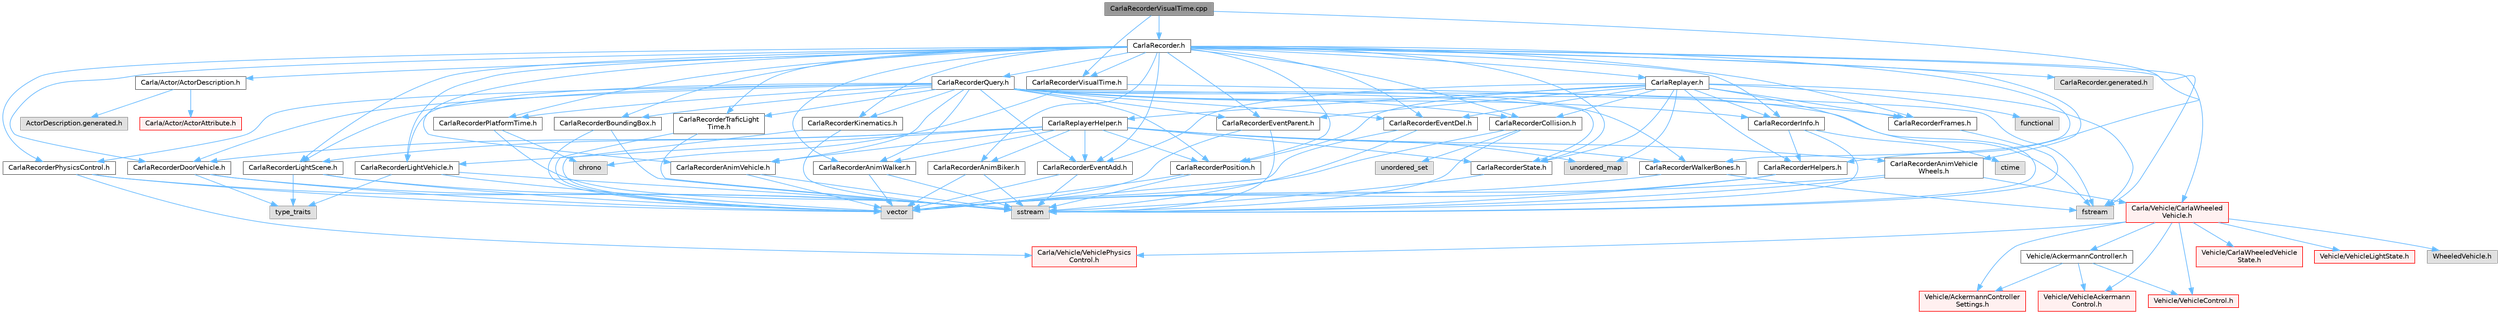 digraph "CarlaRecorderVisualTime.cpp"
{
 // INTERACTIVE_SVG=YES
 // LATEX_PDF_SIZE
  bgcolor="transparent";
  edge [fontname=Helvetica,fontsize=10,labelfontname=Helvetica,labelfontsize=10];
  node [fontname=Helvetica,fontsize=10,shape=box,height=0.2,width=0.4];
  Node1 [id="Node000001",label="CarlaRecorderVisualTime.cpp",height=0.2,width=0.4,color="gray40", fillcolor="grey60", style="filled", fontcolor="black",tooltip=" "];
  Node1 -> Node2 [id="edge1_Node000001_Node000002",color="steelblue1",style="solid",tooltip=" "];
  Node2 [id="Node000002",label="CarlaRecorderVisualTime.h",height=0.2,width=0.4,color="grey40", fillcolor="white", style="filled",URL="$d3/db8/CarlaRecorderVisualTime_8h.html",tooltip=" "];
  Node2 -> Node3 [id="edge2_Node000002_Node000003",color="steelblue1",style="solid",tooltip=" "];
  Node3 [id="Node000003",label="fstream",height=0.2,width=0.4,color="grey60", fillcolor="#E0E0E0", style="filled",tooltip=" "];
  Node2 -> Node4 [id="edge3_Node000002_Node000004",color="steelblue1",style="solid",tooltip=" "];
  Node4 [id="Node000004",label="chrono",height=0.2,width=0.4,color="grey60", fillcolor="#E0E0E0", style="filled",tooltip=" "];
  Node1 -> Node5 [id="edge4_Node000001_Node000005",color="steelblue1",style="solid",tooltip=" "];
  Node5 [id="Node000005",label="CarlaRecorder.h",height=0.2,width=0.4,color="grey40", fillcolor="white", style="filled",URL="$d9/d6a/CarlaRecorder_8h.html",tooltip=" "];
  Node5 -> Node3 [id="edge5_Node000005_Node000003",color="steelblue1",style="solid",tooltip=" "];
  Node5 -> Node6 [id="edge6_Node000005_Node000006",color="steelblue1",style="solid",tooltip=" "];
  Node6 [id="Node000006",label="Carla/Actor/ActorDescription.h",height=0.2,width=0.4,color="grey40", fillcolor="white", style="filled",URL="$d4/de6/Unreal_2CarlaUE4_2Plugins_2Carla_2Source_2Carla_2Actor_2ActorDescription_8h.html",tooltip=" "];
  Node6 -> Node7 [id="edge7_Node000006_Node000007",color="steelblue1",style="solid",tooltip=" "];
  Node7 [id="Node000007",label="Carla/Actor/ActorAttribute.h",height=0.2,width=0.4,color="red", fillcolor="#FFF0F0", style="filled",URL="$d6/d1a/Unreal_2CarlaUE4_2Plugins_2Carla_2Source_2Carla_2Actor_2ActorAttribute_8h.html",tooltip=" "];
  Node6 -> Node17 [id="edge8_Node000006_Node000017",color="steelblue1",style="solid",tooltip=" "];
  Node17 [id="Node000017",label="ActorDescription.generated.h",height=0.2,width=0.4,color="grey60", fillcolor="#E0E0E0", style="filled",tooltip=" "];
  Node5 -> Node18 [id="edge9_Node000005_Node000018",color="steelblue1",style="solid",tooltip=" "];
  Node18 [id="Node000018",label="CarlaRecorderTraficLight\lTime.h",height=0.2,width=0.4,color="grey40", fillcolor="white", style="filled",URL="$d0/de7/CarlaRecorderTraficLightTime_8h.html",tooltip=" "];
  Node18 -> Node19 [id="edge10_Node000018_Node000019",color="steelblue1",style="solid",tooltip=" "];
  Node19 [id="Node000019",label="sstream",height=0.2,width=0.4,color="grey60", fillcolor="#E0E0E0", style="filled",tooltip=" "];
  Node18 -> Node20 [id="edge11_Node000018_Node000020",color="steelblue1",style="solid",tooltip=" "];
  Node20 [id="Node000020",label="vector",height=0.2,width=0.4,color="grey60", fillcolor="#E0E0E0", style="filled",tooltip=" "];
  Node5 -> Node21 [id="edge12_Node000005_Node000021",color="steelblue1",style="solid",tooltip=" "];
  Node21 [id="Node000021",label="CarlaRecorderPhysicsControl.h",height=0.2,width=0.4,color="grey40", fillcolor="white", style="filled",URL="$d3/d34/CarlaRecorderPhysicsControl_8h.html",tooltip=" "];
  Node21 -> Node19 [id="edge13_Node000021_Node000019",color="steelblue1",style="solid",tooltip=" "];
  Node21 -> Node20 [id="edge14_Node000021_Node000020",color="steelblue1",style="solid",tooltip=" "];
  Node21 -> Node22 [id="edge15_Node000021_Node000022",color="steelblue1",style="solid",tooltip=" "];
  Node22 [id="Node000022",label="Carla/Vehicle/VehiclePhysics\lControl.h",height=0.2,width=0.4,color="red", fillcolor="#FFF0F0", style="filled",URL="$d3/d90/Unreal_2CarlaUE4_2Plugins_2Carla_2Source_2Carla_2Vehicle_2VehiclePhysicsControl_8h.html",tooltip=" "];
  Node5 -> Node26 [id="edge16_Node000005_Node000026",color="steelblue1",style="solid",tooltip=" "];
  Node26 [id="Node000026",label="CarlaRecorderPlatformTime.h",height=0.2,width=0.4,color="grey40", fillcolor="white", style="filled",URL="$d0/de8/CarlaRecorderPlatformTime_8h.html",tooltip=" "];
  Node26 -> Node19 [id="edge17_Node000026_Node000019",color="steelblue1",style="solid",tooltip=" "];
  Node26 -> Node4 [id="edge18_Node000026_Node000004",color="steelblue1",style="solid",tooltip=" "];
  Node5 -> Node27 [id="edge19_Node000005_Node000027",color="steelblue1",style="solid",tooltip=" "];
  Node27 [id="Node000027",label="CarlaRecorderBoundingBox.h",height=0.2,width=0.4,color="grey40", fillcolor="white", style="filled",URL="$d1/deb/CarlaRecorderBoundingBox_8h.html",tooltip=" "];
  Node27 -> Node19 [id="edge20_Node000027_Node000019",color="steelblue1",style="solid",tooltip=" "];
  Node27 -> Node20 [id="edge21_Node000027_Node000020",color="steelblue1",style="solid",tooltip=" "];
  Node5 -> Node28 [id="edge22_Node000005_Node000028",color="steelblue1",style="solid",tooltip=" "];
  Node28 [id="Node000028",label="CarlaRecorderKinematics.h",height=0.2,width=0.4,color="grey40", fillcolor="white", style="filled",URL="$d1/de3/CarlaRecorderKinematics_8h.html",tooltip=" "];
  Node28 -> Node19 [id="edge23_Node000028_Node000019",color="steelblue1",style="solid",tooltip=" "];
  Node28 -> Node20 [id="edge24_Node000028_Node000020",color="steelblue1",style="solid",tooltip=" "];
  Node5 -> Node29 [id="edge25_Node000005_Node000029",color="steelblue1",style="solid",tooltip=" "];
  Node29 [id="Node000029",label="CarlaRecorderLightScene.h",height=0.2,width=0.4,color="grey40", fillcolor="white", style="filled",URL="$d9/dc8/CarlaRecorderLightScene_8h.html",tooltip=" "];
  Node29 -> Node19 [id="edge26_Node000029_Node000019",color="steelblue1",style="solid",tooltip=" "];
  Node29 -> Node20 [id="edge27_Node000029_Node000020",color="steelblue1",style="solid",tooltip=" "];
  Node29 -> Node30 [id="edge28_Node000029_Node000030",color="steelblue1",style="solid",tooltip=" "];
  Node30 [id="Node000030",label="type_traits",height=0.2,width=0.4,color="grey60", fillcolor="#E0E0E0", style="filled",tooltip=" "];
  Node5 -> Node31 [id="edge29_Node000005_Node000031",color="steelblue1",style="solid",tooltip=" "];
  Node31 [id="Node000031",label="CarlaRecorderLightVehicle.h",height=0.2,width=0.4,color="grey40", fillcolor="white", style="filled",URL="$de/da8/CarlaRecorderLightVehicle_8h.html",tooltip=" "];
  Node31 -> Node19 [id="edge30_Node000031_Node000019",color="steelblue1",style="solid",tooltip=" "];
  Node31 -> Node20 [id="edge31_Node000031_Node000020",color="steelblue1",style="solid",tooltip=" "];
  Node31 -> Node30 [id="edge32_Node000031_Node000030",color="steelblue1",style="solid",tooltip=" "];
  Node5 -> Node32 [id="edge33_Node000005_Node000032",color="steelblue1",style="solid",tooltip=" "];
  Node32 [id="Node000032",label="CarlaRecorderAnimVehicle.h",height=0.2,width=0.4,color="grey40", fillcolor="white", style="filled",URL="$d6/d44/CarlaRecorderAnimVehicle_8h.html",tooltip=" "];
  Node32 -> Node19 [id="edge34_Node000032_Node000019",color="steelblue1",style="solid",tooltip=" "];
  Node32 -> Node20 [id="edge35_Node000032_Node000020",color="steelblue1",style="solid",tooltip=" "];
  Node5 -> Node33 [id="edge36_Node000005_Node000033",color="steelblue1",style="solid",tooltip=" "];
  Node33 [id="Node000033",label="CarlaRecorderAnimVehicle\lWheels.h",height=0.2,width=0.4,color="grey40", fillcolor="white", style="filled",URL="$d0/d5c/CarlaRecorderAnimVehicleWheels_8h.html",tooltip=" "];
  Node33 -> Node19 [id="edge37_Node000033_Node000019",color="steelblue1",style="solid",tooltip=" "];
  Node33 -> Node20 [id="edge38_Node000033_Node000020",color="steelblue1",style="solid",tooltip=" "];
  Node33 -> Node34 [id="edge39_Node000033_Node000034",color="steelblue1",style="solid",tooltip=" "];
  Node34 [id="Node000034",label="Carla/Vehicle/CarlaWheeled\lVehicle.h",height=0.2,width=0.4,color="red", fillcolor="#FFF0F0", style="filled",URL="$d3/d00/CarlaWheeledVehicle_8h.html",tooltip=" "];
  Node34 -> Node35 [id="edge40_Node000034_Node000035",color="steelblue1",style="solid",tooltip=" "];
  Node35 [id="Node000035",label="WheeledVehicle.h",height=0.2,width=0.4,color="grey60", fillcolor="#E0E0E0", style="filled",tooltip=" "];
  Node34 -> Node36 [id="edge41_Node000034_Node000036",color="steelblue1",style="solid",tooltip=" "];
  Node36 [id="Node000036",label="Vehicle/AckermannController.h",height=0.2,width=0.4,color="grey40", fillcolor="white", style="filled",URL="$d0/d4d/AckermannController_8h.html",tooltip=" "];
  Node36 -> Node37 [id="edge42_Node000036_Node000037",color="steelblue1",style="solid",tooltip=" "];
  Node37 [id="Node000037",label="Vehicle/AckermannController\lSettings.h",height=0.2,width=0.4,color="red", fillcolor="#FFF0F0", style="filled",URL="$df/d92/Unreal_2CarlaUE4_2Plugins_2Carla_2Source_2Carla_2Vehicle_2AckermannControllerSettings_8h.html",tooltip=" "];
  Node36 -> Node39 [id="edge43_Node000036_Node000039",color="steelblue1",style="solid",tooltip=" "];
  Node39 [id="Node000039",label="Vehicle/VehicleAckermann\lControl.h",height=0.2,width=0.4,color="red", fillcolor="#FFF0F0", style="filled",URL="$d7/d1a/Unreal_2CarlaUE4_2Plugins_2Carla_2Source_2Carla_2Vehicle_2VehicleAckermannControl_8h.html",tooltip=" "];
  Node36 -> Node41 [id="edge44_Node000036_Node000041",color="steelblue1",style="solid",tooltip=" "];
  Node41 [id="Node000041",label="Vehicle/VehicleControl.h",height=0.2,width=0.4,color="red", fillcolor="#FFF0F0", style="filled",URL="$d4/dbd/Unreal_2CarlaUE4_2Plugins_2Carla_2Source_2Carla_2Vehicle_2VehicleControl_8h.html",tooltip=" "];
  Node34 -> Node37 [id="edge45_Node000034_Node000037",color="steelblue1",style="solid",tooltip=" "];
  Node34 -> Node43 [id="edge46_Node000034_Node000043",color="steelblue1",style="solid",tooltip=" "];
  Node43 [id="Node000043",label="Vehicle/CarlaWheeledVehicle\lState.h",height=0.2,width=0.4,color="red", fillcolor="#FFF0F0", style="filled",URL="$d7/dab/CarlaWheeledVehicleState_8h.html",tooltip=" "];
  Node34 -> Node39 [id="edge47_Node000034_Node000039",color="steelblue1",style="solid",tooltip=" "];
  Node34 -> Node41 [id="edge48_Node000034_Node000041",color="steelblue1",style="solid",tooltip=" "];
  Node34 -> Node45 [id="edge49_Node000034_Node000045",color="steelblue1",style="solid",tooltip=" "];
  Node45 [id="Node000045",label="Vehicle/VehicleLightState.h",height=0.2,width=0.4,color="red", fillcolor="#FFF0F0", style="filled",URL="$d6/d6c/Unreal_2CarlaUE4_2Plugins_2Carla_2Source_2Carla_2Vehicle_2VehicleLightState_8h.html",tooltip=" "];
  Node34 -> Node22 [id="edge50_Node000034_Node000022",color="steelblue1",style="solid",tooltip=" "];
  Node5 -> Node70 [id="edge51_Node000005_Node000070",color="steelblue1",style="solid",tooltip=" "];
  Node70 [id="Node000070",label="CarlaRecorderAnimWalker.h",height=0.2,width=0.4,color="grey40", fillcolor="white", style="filled",URL="$d3/d60/CarlaRecorderAnimWalker_8h.html",tooltip=" "];
  Node70 -> Node19 [id="edge52_Node000070_Node000019",color="steelblue1",style="solid",tooltip=" "];
  Node70 -> Node20 [id="edge53_Node000070_Node000020",color="steelblue1",style="solid",tooltip=" "];
  Node5 -> Node71 [id="edge54_Node000005_Node000071",color="steelblue1",style="solid",tooltip=" "];
  Node71 [id="Node000071",label="CarlaRecorderAnimBiker.h",height=0.2,width=0.4,color="grey40", fillcolor="white", style="filled",URL="$d6/dda/CarlaRecorderAnimBiker_8h.html",tooltip=" "];
  Node71 -> Node19 [id="edge55_Node000071_Node000019",color="steelblue1",style="solid",tooltip=" "];
  Node71 -> Node20 [id="edge56_Node000071_Node000020",color="steelblue1",style="solid",tooltip=" "];
  Node5 -> Node72 [id="edge57_Node000005_Node000072",color="steelblue1",style="solid",tooltip=" "];
  Node72 [id="Node000072",label="CarlaRecorderCollision.h",height=0.2,width=0.4,color="grey40", fillcolor="white", style="filled",URL="$df/d06/CarlaRecorderCollision_8h.html",tooltip=" "];
  Node72 -> Node19 [id="edge58_Node000072_Node000019",color="steelblue1",style="solid",tooltip=" "];
  Node72 -> Node20 [id="edge59_Node000072_Node000020",color="steelblue1",style="solid",tooltip=" "];
  Node72 -> Node73 [id="edge60_Node000072_Node000073",color="steelblue1",style="solid",tooltip=" "];
  Node73 [id="Node000073",label="unordered_set",height=0.2,width=0.4,color="grey60", fillcolor="#E0E0E0", style="filled",tooltip=" "];
  Node5 -> Node74 [id="edge61_Node000005_Node000074",color="steelblue1",style="solid",tooltip=" "];
  Node74 [id="Node000074",label="CarlaRecorderEventAdd.h",height=0.2,width=0.4,color="grey40", fillcolor="white", style="filled",URL="$d0/d0e/CarlaRecorderEventAdd_8h.html",tooltip=" "];
  Node74 -> Node19 [id="edge62_Node000074_Node000019",color="steelblue1",style="solid",tooltip=" "];
  Node74 -> Node20 [id="edge63_Node000074_Node000020",color="steelblue1",style="solid",tooltip=" "];
  Node5 -> Node75 [id="edge64_Node000005_Node000075",color="steelblue1",style="solid",tooltip=" "];
  Node75 [id="Node000075",label="CarlaRecorderEventDel.h",height=0.2,width=0.4,color="grey40", fillcolor="white", style="filled",URL="$d7/d4c/CarlaRecorderEventDel_8h.html",tooltip=" "];
  Node75 -> Node19 [id="edge65_Node000075_Node000019",color="steelblue1",style="solid",tooltip=" "];
  Node75 -> Node20 [id="edge66_Node000075_Node000020",color="steelblue1",style="solid",tooltip=" "];
  Node5 -> Node76 [id="edge67_Node000005_Node000076",color="steelblue1",style="solid",tooltip=" "];
  Node76 [id="Node000076",label="CarlaRecorderEventParent.h",height=0.2,width=0.4,color="grey40", fillcolor="white", style="filled",URL="$d0/dc2/CarlaRecorderEventParent_8h.html",tooltip=" "];
  Node76 -> Node19 [id="edge68_Node000076_Node000019",color="steelblue1",style="solid",tooltip=" "];
  Node76 -> Node20 [id="edge69_Node000076_Node000020",color="steelblue1",style="solid",tooltip=" "];
  Node5 -> Node77 [id="edge70_Node000005_Node000077",color="steelblue1",style="solid",tooltip=" "];
  Node77 [id="Node000077",label="CarlaRecorderFrames.h",height=0.2,width=0.4,color="grey40", fillcolor="white", style="filled",URL="$dc/dfc/CarlaRecorderFrames_8h.html",tooltip=" "];
  Node77 -> Node19 [id="edge71_Node000077_Node000019",color="steelblue1",style="solid",tooltip=" "];
  Node5 -> Node78 [id="edge72_Node000005_Node000078",color="steelblue1",style="solid",tooltip=" "];
  Node78 [id="Node000078",label="CarlaRecorderInfo.h",height=0.2,width=0.4,color="grey40", fillcolor="white", style="filled",URL="$df/de9/CarlaRecorderInfo_8h.html",tooltip=" "];
  Node78 -> Node79 [id="edge73_Node000078_Node000079",color="steelblue1",style="solid",tooltip=" "];
  Node79 [id="Node000079",label="CarlaRecorderHelpers.h",height=0.2,width=0.4,color="grey40", fillcolor="white", style="filled",URL="$d6/dd1/CarlaRecorderHelpers_8h.html",tooltip=" "];
  Node79 -> Node19 [id="edge74_Node000079_Node000019",color="steelblue1",style="solid",tooltip=" "];
  Node79 -> Node20 [id="edge75_Node000079_Node000020",color="steelblue1",style="solid",tooltip=" "];
  Node78 -> Node19 [id="edge76_Node000078_Node000019",color="steelblue1",style="solid",tooltip=" "];
  Node78 -> Node80 [id="edge77_Node000078_Node000080",color="steelblue1",style="solid",tooltip=" "];
  Node80 [id="Node000080",label="ctime",height=0.2,width=0.4,color="grey60", fillcolor="#E0E0E0", style="filled",tooltip=" "];
  Node5 -> Node81 [id="edge78_Node000005_Node000081",color="steelblue1",style="solid",tooltip=" "];
  Node81 [id="Node000081",label="CarlaRecorderPosition.h",height=0.2,width=0.4,color="grey40", fillcolor="white", style="filled",URL="$dc/d20/CarlaRecorderPosition_8h.html",tooltip=" "];
  Node81 -> Node19 [id="edge79_Node000081_Node000019",color="steelblue1",style="solid",tooltip=" "];
  Node81 -> Node20 [id="edge80_Node000081_Node000020",color="steelblue1",style="solid",tooltip=" "];
  Node5 -> Node82 [id="edge81_Node000005_Node000082",color="steelblue1",style="solid",tooltip=" "];
  Node82 [id="Node000082",label="CarlaRecorderQuery.h",height=0.2,width=0.4,color="grey40", fillcolor="white", style="filled",URL="$d7/dbd/CarlaRecorderQuery_8h.html",tooltip=" "];
  Node82 -> Node3 [id="edge82_Node000082_Node000003",color="steelblue1",style="solid",tooltip=" "];
  Node82 -> Node18 [id="edge83_Node000082_Node000018",color="steelblue1",style="solid",tooltip=" "];
  Node82 -> Node21 [id="edge84_Node000082_Node000021",color="steelblue1",style="solid",tooltip=" "];
  Node82 -> Node26 [id="edge85_Node000082_Node000026",color="steelblue1",style="solid",tooltip=" "];
  Node82 -> Node27 [id="edge86_Node000082_Node000027",color="steelblue1",style="solid",tooltip=" "];
  Node82 -> Node28 [id="edge87_Node000082_Node000028",color="steelblue1",style="solid",tooltip=" "];
  Node82 -> Node29 [id="edge88_Node000082_Node000029",color="steelblue1",style="solid",tooltip=" "];
  Node82 -> Node31 [id="edge89_Node000082_Node000031",color="steelblue1",style="solid",tooltip=" "];
  Node82 -> Node70 [id="edge90_Node000082_Node000070",color="steelblue1",style="solid",tooltip=" "];
  Node82 -> Node32 [id="edge91_Node000082_Node000032",color="steelblue1",style="solid",tooltip=" "];
  Node82 -> Node72 [id="edge92_Node000082_Node000072",color="steelblue1",style="solid",tooltip=" "];
  Node82 -> Node74 [id="edge93_Node000082_Node000074",color="steelblue1",style="solid",tooltip=" "];
  Node82 -> Node75 [id="edge94_Node000082_Node000075",color="steelblue1",style="solid",tooltip=" "];
  Node82 -> Node76 [id="edge95_Node000082_Node000076",color="steelblue1",style="solid",tooltip=" "];
  Node82 -> Node77 [id="edge96_Node000082_Node000077",color="steelblue1",style="solid",tooltip=" "];
  Node82 -> Node78 [id="edge97_Node000082_Node000078",color="steelblue1",style="solid",tooltip=" "];
  Node82 -> Node81 [id="edge98_Node000082_Node000081",color="steelblue1",style="solid",tooltip=" "];
  Node82 -> Node83 [id="edge99_Node000082_Node000083",color="steelblue1",style="solid",tooltip=" "];
  Node83 [id="Node000083",label="CarlaRecorderState.h",height=0.2,width=0.4,color="grey40", fillcolor="white", style="filled",URL="$da/d32/CarlaRecorderState_8h.html",tooltip=" "];
  Node83 -> Node19 [id="edge100_Node000083_Node000019",color="steelblue1",style="solid",tooltip=" "];
  Node82 -> Node84 [id="edge101_Node000082_Node000084",color="steelblue1",style="solid",tooltip=" "];
  Node84 [id="Node000084",label="CarlaRecorderWalkerBones.h",height=0.2,width=0.4,color="grey40", fillcolor="white", style="filled",URL="$da/dfe/CarlaRecorderWalkerBones_8h.html",tooltip=" "];
  Node84 -> Node3 [id="edge102_Node000084_Node000003",color="steelblue1",style="solid",tooltip=" "];
  Node84 -> Node20 [id="edge103_Node000084_Node000020",color="steelblue1",style="solid",tooltip=" "];
  Node82 -> Node85 [id="edge104_Node000082_Node000085",color="steelblue1",style="solid",tooltip=" "];
  Node85 [id="Node000085",label="CarlaRecorderDoorVehicle.h",height=0.2,width=0.4,color="grey40", fillcolor="white", style="filled",URL="$de/d44/CarlaRecorderDoorVehicle_8h.html",tooltip=" "];
  Node85 -> Node19 [id="edge105_Node000085_Node000019",color="steelblue1",style="solid",tooltip=" "];
  Node85 -> Node20 [id="edge106_Node000085_Node000020",color="steelblue1",style="solid",tooltip=" "];
  Node85 -> Node30 [id="edge107_Node000085_Node000030",color="steelblue1",style="solid",tooltip=" "];
  Node5 -> Node83 [id="edge108_Node000005_Node000083",color="steelblue1",style="solid",tooltip=" "];
  Node5 -> Node2 [id="edge109_Node000005_Node000002",color="steelblue1",style="solid",tooltip=" "];
  Node5 -> Node84 [id="edge110_Node000005_Node000084",color="steelblue1",style="solid",tooltip=" "];
  Node5 -> Node85 [id="edge111_Node000005_Node000085",color="steelblue1",style="solid",tooltip=" "];
  Node5 -> Node86 [id="edge112_Node000005_Node000086",color="steelblue1",style="solid",tooltip=" "];
  Node86 [id="Node000086",label="CarlaReplayer.h",height=0.2,width=0.4,color="grey40", fillcolor="white", style="filled",URL="$de/dea/CarlaReplayer_8h.html",tooltip=" "];
  Node86 -> Node3 [id="edge113_Node000086_Node000003",color="steelblue1",style="solid",tooltip=" "];
  Node86 -> Node19 [id="edge114_Node000086_Node000019",color="steelblue1",style="solid",tooltip=" "];
  Node86 -> Node87 [id="edge115_Node000086_Node000087",color="steelblue1",style="solid",tooltip=" "];
  Node87 [id="Node000087",label="unordered_map",height=0.2,width=0.4,color="grey60", fillcolor="#E0E0E0", style="filled",tooltip=" "];
  Node86 -> Node88 [id="edge116_Node000086_Node000088",color="steelblue1",style="solid",tooltip=" "];
  Node88 [id="Node000088",label="functional",height=0.2,width=0.4,color="grey60", fillcolor="#E0E0E0", style="filled",tooltip=" "];
  Node86 -> Node78 [id="edge117_Node000086_Node000078",color="steelblue1",style="solid",tooltip=" "];
  Node86 -> Node77 [id="edge118_Node000086_Node000077",color="steelblue1",style="solid",tooltip=" "];
  Node86 -> Node74 [id="edge119_Node000086_Node000074",color="steelblue1",style="solid",tooltip=" "];
  Node86 -> Node75 [id="edge120_Node000086_Node000075",color="steelblue1",style="solid",tooltip=" "];
  Node86 -> Node76 [id="edge121_Node000086_Node000076",color="steelblue1",style="solid",tooltip=" "];
  Node86 -> Node72 [id="edge122_Node000086_Node000072",color="steelblue1",style="solid",tooltip=" "];
  Node86 -> Node81 [id="edge123_Node000086_Node000081",color="steelblue1",style="solid",tooltip=" "];
  Node86 -> Node83 [id="edge124_Node000086_Node000083",color="steelblue1",style="solid",tooltip=" "];
  Node86 -> Node79 [id="edge125_Node000086_Node000079",color="steelblue1",style="solid",tooltip=" "];
  Node86 -> Node89 [id="edge126_Node000086_Node000089",color="steelblue1",style="solid",tooltip=" "];
  Node89 [id="Node000089",label="CarlaReplayerHelper.h",height=0.2,width=0.4,color="grey40", fillcolor="white", style="filled",URL="$d1/d62/CarlaReplayerHelper_8h.html",tooltip=" "];
  Node89 -> Node74 [id="edge127_Node000089_Node000074",color="steelblue1",style="solid",tooltip=" "];
  Node89 -> Node81 [id="edge128_Node000089_Node000081",color="steelblue1",style="solid",tooltip=" "];
  Node89 -> Node83 [id="edge129_Node000089_Node000083",color="steelblue1",style="solid",tooltip=" "];
  Node89 -> Node71 [id="edge130_Node000089_Node000071",color="steelblue1",style="solid",tooltip=" "];
  Node89 -> Node70 [id="edge131_Node000089_Node000070",color="steelblue1",style="solid",tooltip=" "];
  Node89 -> Node32 [id="edge132_Node000089_Node000032",color="steelblue1",style="solid",tooltip=" "];
  Node89 -> Node33 [id="edge133_Node000089_Node000033",color="steelblue1",style="solid",tooltip=" "];
  Node89 -> Node31 [id="edge134_Node000089_Node000031",color="steelblue1",style="solid",tooltip=" "];
  Node89 -> Node29 [id="edge135_Node000089_Node000029",color="steelblue1",style="solid",tooltip=" "];
  Node89 -> Node85 [id="edge136_Node000089_Node000085",color="steelblue1",style="solid",tooltip=" "];
  Node89 -> Node84 [id="edge137_Node000089_Node000084",color="steelblue1",style="solid",tooltip=" "];
  Node89 -> Node87 [id="edge138_Node000089_Node000087",color="steelblue1",style="solid",tooltip=" "];
  Node5 -> Node34 [id="edge139_Node000005_Node000034",color="steelblue1",style="solid",tooltip=" "];
  Node5 -> Node90 [id="edge140_Node000005_Node000090",color="steelblue1",style="solid",tooltip=" "];
  Node90 [id="Node000090",label="CarlaRecorder.generated.h",height=0.2,width=0.4,color="grey60", fillcolor="#E0E0E0", style="filled",tooltip=" "];
  Node1 -> Node79 [id="edge141_Node000001_Node000079",color="steelblue1",style="solid",tooltip=" "];
}
